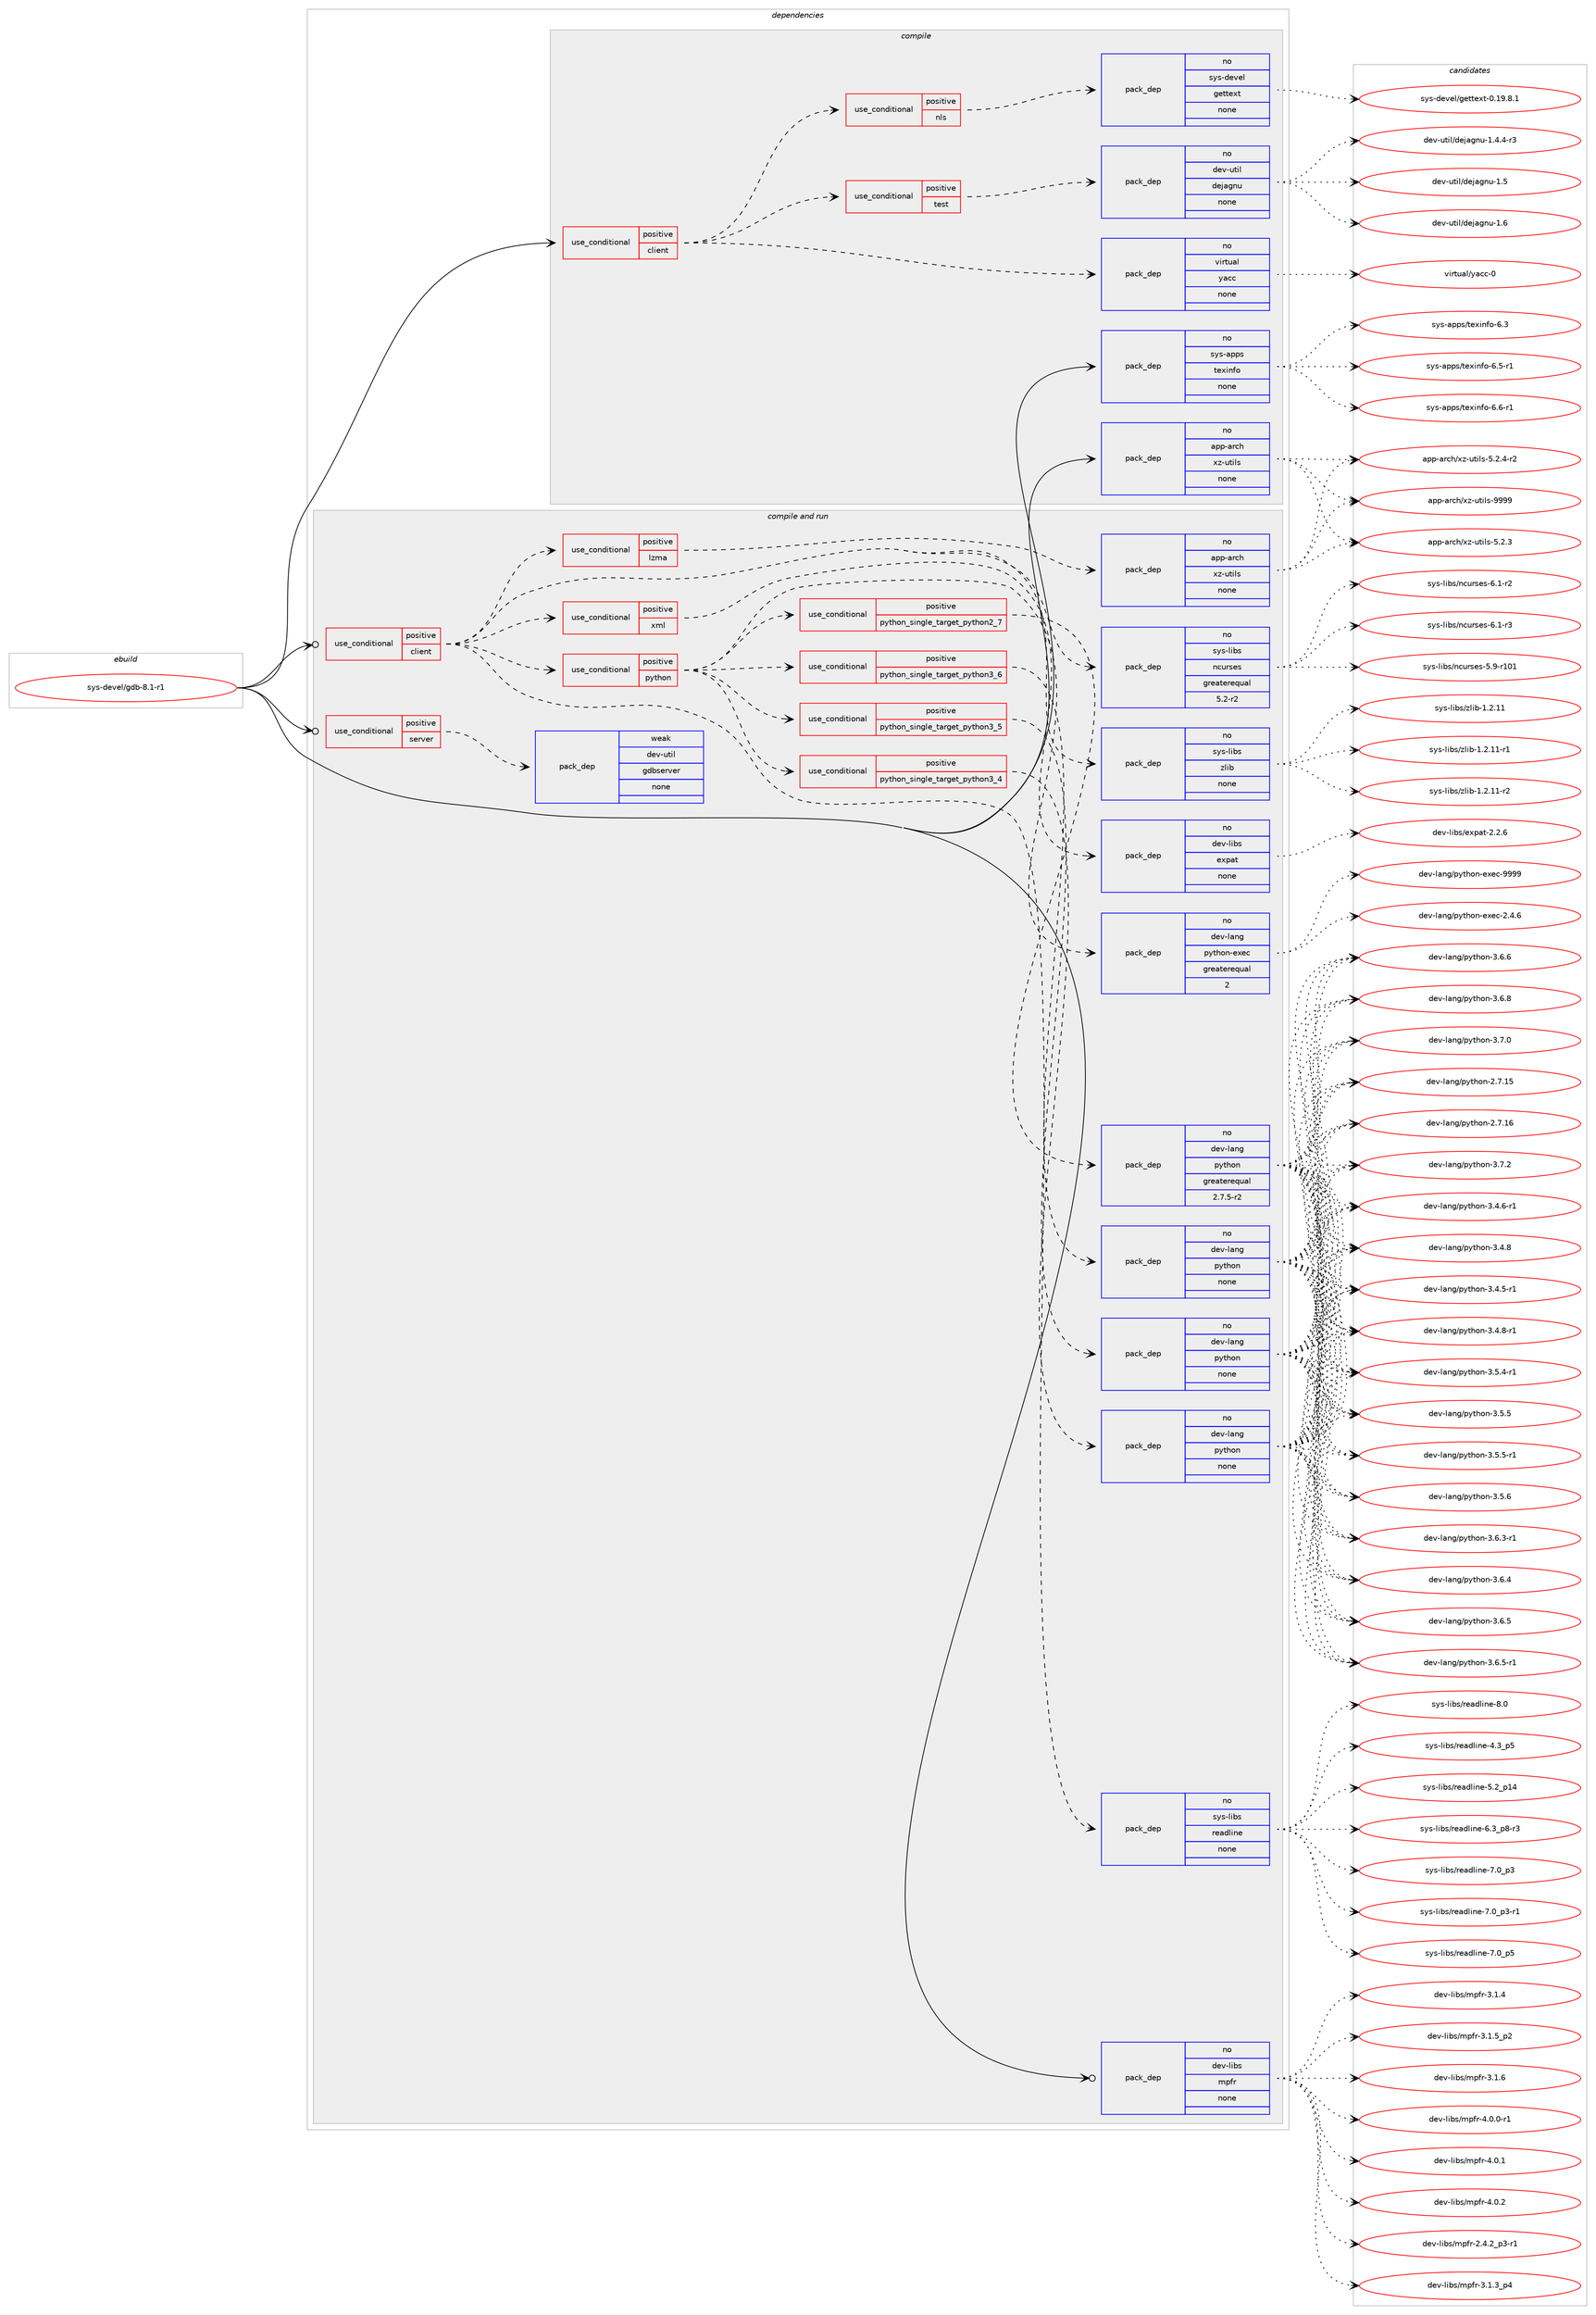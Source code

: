 digraph prolog {

# *************
# Graph options
# *************

newrank=true;
concentrate=true;
compound=true;
graph [rankdir=LR,fontname=Helvetica,fontsize=10,ranksep=1.5];#, ranksep=2.5, nodesep=0.2];
edge  [arrowhead=vee];
node  [fontname=Helvetica,fontsize=10];

# **********
# The ebuild
# **********

subgraph cluster_leftcol {
color=gray;
rank=same;
label=<<i>ebuild</i>>;
id [label="sys-devel/gdb-8.1-r1", color=red, width=4, href="../sys-devel/gdb-8.1-r1.svg"];
}

# ****************
# The dependencies
# ****************

subgraph cluster_midcol {
color=gray;
label=<<i>dependencies</i>>;
subgraph cluster_compile {
fillcolor="#eeeeee";
style=filled;
label=<<i>compile</i>>;
subgraph cond459811 {
dependency1728518 [label=<<TABLE BORDER="0" CELLBORDER="1" CELLSPACING="0" CELLPADDING="4"><TR><TD ROWSPAN="3" CELLPADDING="10">use_conditional</TD></TR><TR><TD>positive</TD></TR><TR><TD>client</TD></TR></TABLE>>, shape=none, color=red];
subgraph pack1240393 {
dependency1728519 [label=<<TABLE BORDER="0" CELLBORDER="1" CELLSPACING="0" CELLPADDING="4" WIDTH="220"><TR><TD ROWSPAN="6" CELLPADDING="30">pack_dep</TD></TR><TR><TD WIDTH="110">no</TD></TR><TR><TD>virtual</TD></TR><TR><TD>yacc</TD></TR><TR><TD>none</TD></TR><TR><TD></TD></TR></TABLE>>, shape=none, color=blue];
}
dependency1728518:e -> dependency1728519:w [weight=20,style="dashed",arrowhead="vee"];
subgraph cond459812 {
dependency1728520 [label=<<TABLE BORDER="0" CELLBORDER="1" CELLSPACING="0" CELLPADDING="4"><TR><TD ROWSPAN="3" CELLPADDING="10">use_conditional</TD></TR><TR><TD>positive</TD></TR><TR><TD>test</TD></TR></TABLE>>, shape=none, color=red];
subgraph pack1240394 {
dependency1728521 [label=<<TABLE BORDER="0" CELLBORDER="1" CELLSPACING="0" CELLPADDING="4" WIDTH="220"><TR><TD ROWSPAN="6" CELLPADDING="30">pack_dep</TD></TR><TR><TD WIDTH="110">no</TD></TR><TR><TD>dev-util</TD></TR><TR><TD>dejagnu</TD></TR><TR><TD>none</TD></TR><TR><TD></TD></TR></TABLE>>, shape=none, color=blue];
}
dependency1728520:e -> dependency1728521:w [weight=20,style="dashed",arrowhead="vee"];
}
dependency1728518:e -> dependency1728520:w [weight=20,style="dashed",arrowhead="vee"];
subgraph cond459813 {
dependency1728522 [label=<<TABLE BORDER="0" CELLBORDER="1" CELLSPACING="0" CELLPADDING="4"><TR><TD ROWSPAN="3" CELLPADDING="10">use_conditional</TD></TR><TR><TD>positive</TD></TR><TR><TD>nls</TD></TR></TABLE>>, shape=none, color=red];
subgraph pack1240395 {
dependency1728523 [label=<<TABLE BORDER="0" CELLBORDER="1" CELLSPACING="0" CELLPADDING="4" WIDTH="220"><TR><TD ROWSPAN="6" CELLPADDING="30">pack_dep</TD></TR><TR><TD WIDTH="110">no</TD></TR><TR><TD>sys-devel</TD></TR><TR><TD>gettext</TD></TR><TR><TD>none</TD></TR><TR><TD></TD></TR></TABLE>>, shape=none, color=blue];
}
dependency1728522:e -> dependency1728523:w [weight=20,style="dashed",arrowhead="vee"];
}
dependency1728518:e -> dependency1728522:w [weight=20,style="dashed",arrowhead="vee"];
}
id:e -> dependency1728518:w [weight=20,style="solid",arrowhead="vee"];
subgraph pack1240396 {
dependency1728524 [label=<<TABLE BORDER="0" CELLBORDER="1" CELLSPACING="0" CELLPADDING="4" WIDTH="220"><TR><TD ROWSPAN="6" CELLPADDING="30">pack_dep</TD></TR><TR><TD WIDTH="110">no</TD></TR><TR><TD>app-arch</TD></TR><TR><TD>xz-utils</TD></TR><TR><TD>none</TD></TR><TR><TD></TD></TR></TABLE>>, shape=none, color=blue];
}
id:e -> dependency1728524:w [weight=20,style="solid",arrowhead="vee"];
subgraph pack1240397 {
dependency1728525 [label=<<TABLE BORDER="0" CELLBORDER="1" CELLSPACING="0" CELLPADDING="4" WIDTH="220"><TR><TD ROWSPAN="6" CELLPADDING="30">pack_dep</TD></TR><TR><TD WIDTH="110">no</TD></TR><TR><TD>sys-apps</TD></TR><TR><TD>texinfo</TD></TR><TR><TD>none</TD></TR><TR><TD></TD></TR></TABLE>>, shape=none, color=blue];
}
id:e -> dependency1728525:w [weight=20,style="solid",arrowhead="vee"];
}
subgraph cluster_compileandrun {
fillcolor="#eeeeee";
style=filled;
label=<<i>compile and run</i>>;
subgraph cond459814 {
dependency1728526 [label=<<TABLE BORDER="0" CELLBORDER="1" CELLSPACING="0" CELLPADDING="4"><TR><TD ROWSPAN="3" CELLPADDING="10">use_conditional</TD></TR><TR><TD>positive</TD></TR><TR><TD>client</TD></TR></TABLE>>, shape=none, color=red];
subgraph pack1240398 {
dependency1728527 [label=<<TABLE BORDER="0" CELLBORDER="1" CELLSPACING="0" CELLPADDING="4" WIDTH="220"><TR><TD ROWSPAN="6" CELLPADDING="30">pack_dep</TD></TR><TR><TD WIDTH="110">no</TD></TR><TR><TD>sys-libs</TD></TR><TR><TD>ncurses</TD></TR><TR><TD>greaterequal</TD></TR><TR><TD>5.2-r2</TD></TR></TABLE>>, shape=none, color=blue];
}
dependency1728526:e -> dependency1728527:w [weight=20,style="dashed",arrowhead="vee"];
subgraph pack1240399 {
dependency1728528 [label=<<TABLE BORDER="0" CELLBORDER="1" CELLSPACING="0" CELLPADDING="4" WIDTH="220"><TR><TD ROWSPAN="6" CELLPADDING="30">pack_dep</TD></TR><TR><TD WIDTH="110">no</TD></TR><TR><TD>sys-libs</TD></TR><TR><TD>readline</TD></TR><TR><TD>none</TD></TR><TR><TD></TD></TR></TABLE>>, shape=none, color=blue];
}
dependency1728526:e -> dependency1728528:w [weight=20,style="dashed",arrowhead="vee"];
subgraph cond459815 {
dependency1728529 [label=<<TABLE BORDER="0" CELLBORDER="1" CELLSPACING="0" CELLPADDING="4"><TR><TD ROWSPAN="3" CELLPADDING="10">use_conditional</TD></TR><TR><TD>positive</TD></TR><TR><TD>lzma</TD></TR></TABLE>>, shape=none, color=red];
subgraph pack1240400 {
dependency1728530 [label=<<TABLE BORDER="0" CELLBORDER="1" CELLSPACING="0" CELLPADDING="4" WIDTH="220"><TR><TD ROWSPAN="6" CELLPADDING="30">pack_dep</TD></TR><TR><TD WIDTH="110">no</TD></TR><TR><TD>app-arch</TD></TR><TR><TD>xz-utils</TD></TR><TR><TD>none</TD></TR><TR><TD></TD></TR></TABLE>>, shape=none, color=blue];
}
dependency1728529:e -> dependency1728530:w [weight=20,style="dashed",arrowhead="vee"];
}
dependency1728526:e -> dependency1728529:w [weight=20,style="dashed",arrowhead="vee"];
subgraph cond459816 {
dependency1728531 [label=<<TABLE BORDER="0" CELLBORDER="1" CELLSPACING="0" CELLPADDING="4"><TR><TD ROWSPAN="3" CELLPADDING="10">use_conditional</TD></TR><TR><TD>positive</TD></TR><TR><TD>python</TD></TR></TABLE>>, shape=none, color=red];
subgraph cond459817 {
dependency1728532 [label=<<TABLE BORDER="0" CELLBORDER="1" CELLSPACING="0" CELLPADDING="4"><TR><TD ROWSPAN="3" CELLPADDING="10">use_conditional</TD></TR><TR><TD>positive</TD></TR><TR><TD>python_single_target_python2_7</TD></TR></TABLE>>, shape=none, color=red];
subgraph pack1240401 {
dependency1728533 [label=<<TABLE BORDER="0" CELLBORDER="1" CELLSPACING="0" CELLPADDING="4" WIDTH="220"><TR><TD ROWSPAN="6" CELLPADDING="30">pack_dep</TD></TR><TR><TD WIDTH="110">no</TD></TR><TR><TD>dev-lang</TD></TR><TR><TD>python</TD></TR><TR><TD>greaterequal</TD></TR><TR><TD>2.7.5-r2</TD></TR></TABLE>>, shape=none, color=blue];
}
dependency1728532:e -> dependency1728533:w [weight=20,style="dashed",arrowhead="vee"];
}
dependency1728531:e -> dependency1728532:w [weight=20,style="dashed",arrowhead="vee"];
subgraph cond459818 {
dependency1728534 [label=<<TABLE BORDER="0" CELLBORDER="1" CELLSPACING="0" CELLPADDING="4"><TR><TD ROWSPAN="3" CELLPADDING="10">use_conditional</TD></TR><TR><TD>positive</TD></TR><TR><TD>python_single_target_python3_4</TD></TR></TABLE>>, shape=none, color=red];
subgraph pack1240402 {
dependency1728535 [label=<<TABLE BORDER="0" CELLBORDER="1" CELLSPACING="0" CELLPADDING="4" WIDTH="220"><TR><TD ROWSPAN="6" CELLPADDING="30">pack_dep</TD></TR><TR><TD WIDTH="110">no</TD></TR><TR><TD>dev-lang</TD></TR><TR><TD>python</TD></TR><TR><TD>none</TD></TR><TR><TD></TD></TR></TABLE>>, shape=none, color=blue];
}
dependency1728534:e -> dependency1728535:w [weight=20,style="dashed",arrowhead="vee"];
}
dependency1728531:e -> dependency1728534:w [weight=20,style="dashed",arrowhead="vee"];
subgraph cond459819 {
dependency1728536 [label=<<TABLE BORDER="0" CELLBORDER="1" CELLSPACING="0" CELLPADDING="4"><TR><TD ROWSPAN="3" CELLPADDING="10">use_conditional</TD></TR><TR><TD>positive</TD></TR><TR><TD>python_single_target_python3_5</TD></TR></TABLE>>, shape=none, color=red];
subgraph pack1240403 {
dependency1728537 [label=<<TABLE BORDER="0" CELLBORDER="1" CELLSPACING="0" CELLPADDING="4" WIDTH="220"><TR><TD ROWSPAN="6" CELLPADDING="30">pack_dep</TD></TR><TR><TD WIDTH="110">no</TD></TR><TR><TD>dev-lang</TD></TR><TR><TD>python</TD></TR><TR><TD>none</TD></TR><TR><TD></TD></TR></TABLE>>, shape=none, color=blue];
}
dependency1728536:e -> dependency1728537:w [weight=20,style="dashed",arrowhead="vee"];
}
dependency1728531:e -> dependency1728536:w [weight=20,style="dashed",arrowhead="vee"];
subgraph cond459820 {
dependency1728538 [label=<<TABLE BORDER="0" CELLBORDER="1" CELLSPACING="0" CELLPADDING="4"><TR><TD ROWSPAN="3" CELLPADDING="10">use_conditional</TD></TR><TR><TD>positive</TD></TR><TR><TD>python_single_target_python3_6</TD></TR></TABLE>>, shape=none, color=red];
subgraph pack1240404 {
dependency1728539 [label=<<TABLE BORDER="0" CELLBORDER="1" CELLSPACING="0" CELLPADDING="4" WIDTH="220"><TR><TD ROWSPAN="6" CELLPADDING="30">pack_dep</TD></TR><TR><TD WIDTH="110">no</TD></TR><TR><TD>dev-lang</TD></TR><TR><TD>python</TD></TR><TR><TD>none</TD></TR><TR><TD></TD></TR></TABLE>>, shape=none, color=blue];
}
dependency1728538:e -> dependency1728539:w [weight=20,style="dashed",arrowhead="vee"];
}
dependency1728531:e -> dependency1728538:w [weight=20,style="dashed",arrowhead="vee"];
subgraph pack1240405 {
dependency1728540 [label=<<TABLE BORDER="0" CELLBORDER="1" CELLSPACING="0" CELLPADDING="4" WIDTH="220"><TR><TD ROWSPAN="6" CELLPADDING="30">pack_dep</TD></TR><TR><TD WIDTH="110">no</TD></TR><TR><TD>dev-lang</TD></TR><TR><TD>python-exec</TD></TR><TR><TD>greaterequal</TD></TR><TR><TD>2</TD></TR></TABLE>>, shape=none, color=blue];
}
dependency1728531:e -> dependency1728540:w [weight=20,style="dashed",arrowhead="vee"];
}
dependency1728526:e -> dependency1728531:w [weight=20,style="dashed",arrowhead="vee"];
subgraph cond459821 {
dependency1728541 [label=<<TABLE BORDER="0" CELLBORDER="1" CELLSPACING="0" CELLPADDING="4"><TR><TD ROWSPAN="3" CELLPADDING="10">use_conditional</TD></TR><TR><TD>positive</TD></TR><TR><TD>xml</TD></TR></TABLE>>, shape=none, color=red];
subgraph pack1240406 {
dependency1728542 [label=<<TABLE BORDER="0" CELLBORDER="1" CELLSPACING="0" CELLPADDING="4" WIDTH="220"><TR><TD ROWSPAN="6" CELLPADDING="30">pack_dep</TD></TR><TR><TD WIDTH="110">no</TD></TR><TR><TD>dev-libs</TD></TR><TR><TD>expat</TD></TR><TR><TD>none</TD></TR><TR><TD></TD></TR></TABLE>>, shape=none, color=blue];
}
dependency1728541:e -> dependency1728542:w [weight=20,style="dashed",arrowhead="vee"];
}
dependency1728526:e -> dependency1728541:w [weight=20,style="dashed",arrowhead="vee"];
subgraph pack1240407 {
dependency1728543 [label=<<TABLE BORDER="0" CELLBORDER="1" CELLSPACING="0" CELLPADDING="4" WIDTH="220"><TR><TD ROWSPAN="6" CELLPADDING="30">pack_dep</TD></TR><TR><TD WIDTH="110">no</TD></TR><TR><TD>sys-libs</TD></TR><TR><TD>zlib</TD></TR><TR><TD>none</TD></TR><TR><TD></TD></TR></TABLE>>, shape=none, color=blue];
}
dependency1728526:e -> dependency1728543:w [weight=20,style="dashed",arrowhead="vee"];
}
id:e -> dependency1728526:w [weight=20,style="solid",arrowhead="odotvee"];
subgraph cond459822 {
dependency1728544 [label=<<TABLE BORDER="0" CELLBORDER="1" CELLSPACING="0" CELLPADDING="4"><TR><TD ROWSPAN="3" CELLPADDING="10">use_conditional</TD></TR><TR><TD>positive</TD></TR><TR><TD>server</TD></TR></TABLE>>, shape=none, color=red];
subgraph pack1240408 {
dependency1728545 [label=<<TABLE BORDER="0" CELLBORDER="1" CELLSPACING="0" CELLPADDING="4" WIDTH="220"><TR><TD ROWSPAN="6" CELLPADDING="30">pack_dep</TD></TR><TR><TD WIDTH="110">weak</TD></TR><TR><TD>dev-util</TD></TR><TR><TD>gdbserver</TD></TR><TR><TD>none</TD></TR><TR><TD></TD></TR></TABLE>>, shape=none, color=blue];
}
dependency1728544:e -> dependency1728545:w [weight=20,style="dashed",arrowhead="vee"];
}
id:e -> dependency1728544:w [weight=20,style="solid",arrowhead="odotvee"];
subgraph pack1240409 {
dependency1728546 [label=<<TABLE BORDER="0" CELLBORDER="1" CELLSPACING="0" CELLPADDING="4" WIDTH="220"><TR><TD ROWSPAN="6" CELLPADDING="30">pack_dep</TD></TR><TR><TD WIDTH="110">no</TD></TR><TR><TD>dev-libs</TD></TR><TR><TD>mpfr</TD></TR><TR><TD>none</TD></TR><TR><TD></TD></TR></TABLE>>, shape=none, color=blue];
}
id:e -> dependency1728546:w [weight=20,style="solid",arrowhead="odotvee"];
}
subgraph cluster_run {
fillcolor="#eeeeee";
style=filled;
label=<<i>run</i>>;
}
}

# **************
# The candidates
# **************

subgraph cluster_choices {
rank=same;
color=gray;
label=<<i>candidates</i>>;

subgraph choice1240393 {
color=black;
nodesep=1;
choice11810511411611797108471219799994548 [label="virtual/yacc-0", color=red, width=4,href="../virtual/yacc-0.svg"];
dependency1728519:e -> choice11810511411611797108471219799994548:w [style=dotted,weight="100"];
}
subgraph choice1240394 {
color=black;
nodesep=1;
choice1001011184511711610510847100101106971031101174549465246524511451 [label="dev-util/dejagnu-1.4.4-r3", color=red, width=4,href="../dev-util/dejagnu-1.4.4-r3.svg"];
choice10010111845117116105108471001011069710311011745494653 [label="dev-util/dejagnu-1.5", color=red, width=4,href="../dev-util/dejagnu-1.5.svg"];
choice10010111845117116105108471001011069710311011745494654 [label="dev-util/dejagnu-1.6", color=red, width=4,href="../dev-util/dejagnu-1.6.svg"];
dependency1728521:e -> choice1001011184511711610510847100101106971031101174549465246524511451:w [style=dotted,weight="100"];
dependency1728521:e -> choice10010111845117116105108471001011069710311011745494653:w [style=dotted,weight="100"];
dependency1728521:e -> choice10010111845117116105108471001011069710311011745494654:w [style=dotted,weight="100"];
}
subgraph choice1240395 {
color=black;
nodesep=1;
choice1151211154510010111810110847103101116116101120116454846495746564649 [label="sys-devel/gettext-0.19.8.1", color=red, width=4,href="../sys-devel/gettext-0.19.8.1.svg"];
dependency1728523:e -> choice1151211154510010111810110847103101116116101120116454846495746564649:w [style=dotted,weight="100"];
}
subgraph choice1240396 {
color=black;
nodesep=1;
choice971121124597114991044712012245117116105108115455346504651 [label="app-arch/xz-utils-5.2.3", color=red, width=4,href="../app-arch/xz-utils-5.2.3.svg"];
choice9711211245971149910447120122451171161051081154553465046524511450 [label="app-arch/xz-utils-5.2.4-r2", color=red, width=4,href="../app-arch/xz-utils-5.2.4-r2.svg"];
choice9711211245971149910447120122451171161051081154557575757 [label="app-arch/xz-utils-9999", color=red, width=4,href="../app-arch/xz-utils-9999.svg"];
dependency1728524:e -> choice971121124597114991044712012245117116105108115455346504651:w [style=dotted,weight="100"];
dependency1728524:e -> choice9711211245971149910447120122451171161051081154553465046524511450:w [style=dotted,weight="100"];
dependency1728524:e -> choice9711211245971149910447120122451171161051081154557575757:w [style=dotted,weight="100"];
}
subgraph choice1240397 {
color=black;
nodesep=1;
choice11512111545971121121154711610112010511010211145544651 [label="sys-apps/texinfo-6.3", color=red, width=4,href="../sys-apps/texinfo-6.3.svg"];
choice115121115459711211211547116101120105110102111455446534511449 [label="sys-apps/texinfo-6.5-r1", color=red, width=4,href="../sys-apps/texinfo-6.5-r1.svg"];
choice115121115459711211211547116101120105110102111455446544511449 [label="sys-apps/texinfo-6.6-r1", color=red, width=4,href="../sys-apps/texinfo-6.6-r1.svg"];
dependency1728525:e -> choice11512111545971121121154711610112010511010211145544651:w [style=dotted,weight="100"];
dependency1728525:e -> choice115121115459711211211547116101120105110102111455446534511449:w [style=dotted,weight="100"];
dependency1728525:e -> choice115121115459711211211547116101120105110102111455446544511449:w [style=dotted,weight="100"];
}
subgraph choice1240398 {
color=black;
nodesep=1;
choice115121115451081059811547110991171141151011154553465745114494849 [label="sys-libs/ncurses-5.9-r101", color=red, width=4,href="../sys-libs/ncurses-5.9-r101.svg"];
choice11512111545108105981154711099117114115101115455446494511450 [label="sys-libs/ncurses-6.1-r2", color=red, width=4,href="../sys-libs/ncurses-6.1-r2.svg"];
choice11512111545108105981154711099117114115101115455446494511451 [label="sys-libs/ncurses-6.1-r3", color=red, width=4,href="../sys-libs/ncurses-6.1-r3.svg"];
dependency1728527:e -> choice115121115451081059811547110991171141151011154553465745114494849:w [style=dotted,weight="100"];
dependency1728527:e -> choice11512111545108105981154711099117114115101115455446494511450:w [style=dotted,weight="100"];
dependency1728527:e -> choice11512111545108105981154711099117114115101115455446494511451:w [style=dotted,weight="100"];
}
subgraph choice1240399 {
color=black;
nodesep=1;
choice11512111545108105981154711410197100108105110101455246519511253 [label="sys-libs/readline-4.3_p5", color=red, width=4,href="../sys-libs/readline-4.3_p5.svg"];
choice1151211154510810598115471141019710010810511010145534650951124952 [label="sys-libs/readline-5.2_p14", color=red, width=4,href="../sys-libs/readline-5.2_p14.svg"];
choice115121115451081059811547114101971001081051101014554465195112564511451 [label="sys-libs/readline-6.3_p8-r3", color=red, width=4,href="../sys-libs/readline-6.3_p8-r3.svg"];
choice11512111545108105981154711410197100108105110101455546489511251 [label="sys-libs/readline-7.0_p3", color=red, width=4,href="../sys-libs/readline-7.0_p3.svg"];
choice115121115451081059811547114101971001081051101014555464895112514511449 [label="sys-libs/readline-7.0_p3-r1", color=red, width=4,href="../sys-libs/readline-7.0_p3-r1.svg"];
choice11512111545108105981154711410197100108105110101455546489511253 [label="sys-libs/readline-7.0_p5", color=red, width=4,href="../sys-libs/readline-7.0_p5.svg"];
choice1151211154510810598115471141019710010810511010145564648 [label="sys-libs/readline-8.0", color=red, width=4,href="../sys-libs/readline-8.0.svg"];
dependency1728528:e -> choice11512111545108105981154711410197100108105110101455246519511253:w [style=dotted,weight="100"];
dependency1728528:e -> choice1151211154510810598115471141019710010810511010145534650951124952:w [style=dotted,weight="100"];
dependency1728528:e -> choice115121115451081059811547114101971001081051101014554465195112564511451:w [style=dotted,weight="100"];
dependency1728528:e -> choice11512111545108105981154711410197100108105110101455546489511251:w [style=dotted,weight="100"];
dependency1728528:e -> choice115121115451081059811547114101971001081051101014555464895112514511449:w [style=dotted,weight="100"];
dependency1728528:e -> choice11512111545108105981154711410197100108105110101455546489511253:w [style=dotted,weight="100"];
dependency1728528:e -> choice1151211154510810598115471141019710010810511010145564648:w [style=dotted,weight="100"];
}
subgraph choice1240400 {
color=black;
nodesep=1;
choice971121124597114991044712012245117116105108115455346504651 [label="app-arch/xz-utils-5.2.3", color=red, width=4,href="../app-arch/xz-utils-5.2.3.svg"];
choice9711211245971149910447120122451171161051081154553465046524511450 [label="app-arch/xz-utils-5.2.4-r2", color=red, width=4,href="../app-arch/xz-utils-5.2.4-r2.svg"];
choice9711211245971149910447120122451171161051081154557575757 [label="app-arch/xz-utils-9999", color=red, width=4,href="../app-arch/xz-utils-9999.svg"];
dependency1728530:e -> choice971121124597114991044712012245117116105108115455346504651:w [style=dotted,weight="100"];
dependency1728530:e -> choice9711211245971149910447120122451171161051081154553465046524511450:w [style=dotted,weight="100"];
dependency1728530:e -> choice9711211245971149910447120122451171161051081154557575757:w [style=dotted,weight="100"];
}
subgraph choice1240401 {
color=black;
nodesep=1;
choice10010111845108971101034711212111610411111045504655464953 [label="dev-lang/python-2.7.15", color=red, width=4,href="../dev-lang/python-2.7.15.svg"];
choice10010111845108971101034711212111610411111045504655464954 [label="dev-lang/python-2.7.16", color=red, width=4,href="../dev-lang/python-2.7.16.svg"];
choice1001011184510897110103471121211161041111104551465246534511449 [label="dev-lang/python-3.4.5-r1", color=red, width=4,href="../dev-lang/python-3.4.5-r1.svg"];
choice1001011184510897110103471121211161041111104551465246544511449 [label="dev-lang/python-3.4.6-r1", color=red, width=4,href="../dev-lang/python-3.4.6-r1.svg"];
choice100101118451089711010347112121116104111110455146524656 [label="dev-lang/python-3.4.8", color=red, width=4,href="../dev-lang/python-3.4.8.svg"];
choice1001011184510897110103471121211161041111104551465246564511449 [label="dev-lang/python-3.4.8-r1", color=red, width=4,href="../dev-lang/python-3.4.8-r1.svg"];
choice1001011184510897110103471121211161041111104551465346524511449 [label="dev-lang/python-3.5.4-r1", color=red, width=4,href="../dev-lang/python-3.5.4-r1.svg"];
choice100101118451089711010347112121116104111110455146534653 [label="dev-lang/python-3.5.5", color=red, width=4,href="../dev-lang/python-3.5.5.svg"];
choice1001011184510897110103471121211161041111104551465346534511449 [label="dev-lang/python-3.5.5-r1", color=red, width=4,href="../dev-lang/python-3.5.5-r1.svg"];
choice100101118451089711010347112121116104111110455146534654 [label="dev-lang/python-3.5.6", color=red, width=4,href="../dev-lang/python-3.5.6.svg"];
choice1001011184510897110103471121211161041111104551465446514511449 [label="dev-lang/python-3.6.3-r1", color=red, width=4,href="../dev-lang/python-3.6.3-r1.svg"];
choice100101118451089711010347112121116104111110455146544652 [label="dev-lang/python-3.6.4", color=red, width=4,href="../dev-lang/python-3.6.4.svg"];
choice100101118451089711010347112121116104111110455146544653 [label="dev-lang/python-3.6.5", color=red, width=4,href="../dev-lang/python-3.6.5.svg"];
choice1001011184510897110103471121211161041111104551465446534511449 [label="dev-lang/python-3.6.5-r1", color=red, width=4,href="../dev-lang/python-3.6.5-r1.svg"];
choice100101118451089711010347112121116104111110455146544654 [label="dev-lang/python-3.6.6", color=red, width=4,href="../dev-lang/python-3.6.6.svg"];
choice100101118451089711010347112121116104111110455146544656 [label="dev-lang/python-3.6.8", color=red, width=4,href="../dev-lang/python-3.6.8.svg"];
choice100101118451089711010347112121116104111110455146554648 [label="dev-lang/python-3.7.0", color=red, width=4,href="../dev-lang/python-3.7.0.svg"];
choice100101118451089711010347112121116104111110455146554650 [label="dev-lang/python-3.7.2", color=red, width=4,href="../dev-lang/python-3.7.2.svg"];
dependency1728533:e -> choice10010111845108971101034711212111610411111045504655464953:w [style=dotted,weight="100"];
dependency1728533:e -> choice10010111845108971101034711212111610411111045504655464954:w [style=dotted,weight="100"];
dependency1728533:e -> choice1001011184510897110103471121211161041111104551465246534511449:w [style=dotted,weight="100"];
dependency1728533:e -> choice1001011184510897110103471121211161041111104551465246544511449:w [style=dotted,weight="100"];
dependency1728533:e -> choice100101118451089711010347112121116104111110455146524656:w [style=dotted,weight="100"];
dependency1728533:e -> choice1001011184510897110103471121211161041111104551465246564511449:w [style=dotted,weight="100"];
dependency1728533:e -> choice1001011184510897110103471121211161041111104551465346524511449:w [style=dotted,weight="100"];
dependency1728533:e -> choice100101118451089711010347112121116104111110455146534653:w [style=dotted,weight="100"];
dependency1728533:e -> choice1001011184510897110103471121211161041111104551465346534511449:w [style=dotted,weight="100"];
dependency1728533:e -> choice100101118451089711010347112121116104111110455146534654:w [style=dotted,weight="100"];
dependency1728533:e -> choice1001011184510897110103471121211161041111104551465446514511449:w [style=dotted,weight="100"];
dependency1728533:e -> choice100101118451089711010347112121116104111110455146544652:w [style=dotted,weight="100"];
dependency1728533:e -> choice100101118451089711010347112121116104111110455146544653:w [style=dotted,weight="100"];
dependency1728533:e -> choice1001011184510897110103471121211161041111104551465446534511449:w [style=dotted,weight="100"];
dependency1728533:e -> choice100101118451089711010347112121116104111110455146544654:w [style=dotted,weight="100"];
dependency1728533:e -> choice100101118451089711010347112121116104111110455146544656:w [style=dotted,weight="100"];
dependency1728533:e -> choice100101118451089711010347112121116104111110455146554648:w [style=dotted,weight="100"];
dependency1728533:e -> choice100101118451089711010347112121116104111110455146554650:w [style=dotted,weight="100"];
}
subgraph choice1240402 {
color=black;
nodesep=1;
choice10010111845108971101034711212111610411111045504655464953 [label="dev-lang/python-2.7.15", color=red, width=4,href="../dev-lang/python-2.7.15.svg"];
choice10010111845108971101034711212111610411111045504655464954 [label="dev-lang/python-2.7.16", color=red, width=4,href="../dev-lang/python-2.7.16.svg"];
choice1001011184510897110103471121211161041111104551465246534511449 [label="dev-lang/python-3.4.5-r1", color=red, width=4,href="../dev-lang/python-3.4.5-r1.svg"];
choice1001011184510897110103471121211161041111104551465246544511449 [label="dev-lang/python-3.4.6-r1", color=red, width=4,href="../dev-lang/python-3.4.6-r1.svg"];
choice100101118451089711010347112121116104111110455146524656 [label="dev-lang/python-3.4.8", color=red, width=4,href="../dev-lang/python-3.4.8.svg"];
choice1001011184510897110103471121211161041111104551465246564511449 [label="dev-lang/python-3.4.8-r1", color=red, width=4,href="../dev-lang/python-3.4.8-r1.svg"];
choice1001011184510897110103471121211161041111104551465346524511449 [label="dev-lang/python-3.5.4-r1", color=red, width=4,href="../dev-lang/python-3.5.4-r1.svg"];
choice100101118451089711010347112121116104111110455146534653 [label="dev-lang/python-3.5.5", color=red, width=4,href="../dev-lang/python-3.5.5.svg"];
choice1001011184510897110103471121211161041111104551465346534511449 [label="dev-lang/python-3.5.5-r1", color=red, width=4,href="../dev-lang/python-3.5.5-r1.svg"];
choice100101118451089711010347112121116104111110455146534654 [label="dev-lang/python-3.5.6", color=red, width=4,href="../dev-lang/python-3.5.6.svg"];
choice1001011184510897110103471121211161041111104551465446514511449 [label="dev-lang/python-3.6.3-r1", color=red, width=4,href="../dev-lang/python-3.6.3-r1.svg"];
choice100101118451089711010347112121116104111110455146544652 [label="dev-lang/python-3.6.4", color=red, width=4,href="../dev-lang/python-3.6.4.svg"];
choice100101118451089711010347112121116104111110455146544653 [label="dev-lang/python-3.6.5", color=red, width=4,href="../dev-lang/python-3.6.5.svg"];
choice1001011184510897110103471121211161041111104551465446534511449 [label="dev-lang/python-3.6.5-r1", color=red, width=4,href="../dev-lang/python-3.6.5-r1.svg"];
choice100101118451089711010347112121116104111110455146544654 [label="dev-lang/python-3.6.6", color=red, width=4,href="../dev-lang/python-3.6.6.svg"];
choice100101118451089711010347112121116104111110455146544656 [label="dev-lang/python-3.6.8", color=red, width=4,href="../dev-lang/python-3.6.8.svg"];
choice100101118451089711010347112121116104111110455146554648 [label="dev-lang/python-3.7.0", color=red, width=4,href="../dev-lang/python-3.7.0.svg"];
choice100101118451089711010347112121116104111110455146554650 [label="dev-lang/python-3.7.2", color=red, width=4,href="../dev-lang/python-3.7.2.svg"];
dependency1728535:e -> choice10010111845108971101034711212111610411111045504655464953:w [style=dotted,weight="100"];
dependency1728535:e -> choice10010111845108971101034711212111610411111045504655464954:w [style=dotted,weight="100"];
dependency1728535:e -> choice1001011184510897110103471121211161041111104551465246534511449:w [style=dotted,weight="100"];
dependency1728535:e -> choice1001011184510897110103471121211161041111104551465246544511449:w [style=dotted,weight="100"];
dependency1728535:e -> choice100101118451089711010347112121116104111110455146524656:w [style=dotted,weight="100"];
dependency1728535:e -> choice1001011184510897110103471121211161041111104551465246564511449:w [style=dotted,weight="100"];
dependency1728535:e -> choice1001011184510897110103471121211161041111104551465346524511449:w [style=dotted,weight="100"];
dependency1728535:e -> choice100101118451089711010347112121116104111110455146534653:w [style=dotted,weight="100"];
dependency1728535:e -> choice1001011184510897110103471121211161041111104551465346534511449:w [style=dotted,weight="100"];
dependency1728535:e -> choice100101118451089711010347112121116104111110455146534654:w [style=dotted,weight="100"];
dependency1728535:e -> choice1001011184510897110103471121211161041111104551465446514511449:w [style=dotted,weight="100"];
dependency1728535:e -> choice100101118451089711010347112121116104111110455146544652:w [style=dotted,weight="100"];
dependency1728535:e -> choice100101118451089711010347112121116104111110455146544653:w [style=dotted,weight="100"];
dependency1728535:e -> choice1001011184510897110103471121211161041111104551465446534511449:w [style=dotted,weight="100"];
dependency1728535:e -> choice100101118451089711010347112121116104111110455146544654:w [style=dotted,weight="100"];
dependency1728535:e -> choice100101118451089711010347112121116104111110455146544656:w [style=dotted,weight="100"];
dependency1728535:e -> choice100101118451089711010347112121116104111110455146554648:w [style=dotted,weight="100"];
dependency1728535:e -> choice100101118451089711010347112121116104111110455146554650:w [style=dotted,weight="100"];
}
subgraph choice1240403 {
color=black;
nodesep=1;
choice10010111845108971101034711212111610411111045504655464953 [label="dev-lang/python-2.7.15", color=red, width=4,href="../dev-lang/python-2.7.15.svg"];
choice10010111845108971101034711212111610411111045504655464954 [label="dev-lang/python-2.7.16", color=red, width=4,href="../dev-lang/python-2.7.16.svg"];
choice1001011184510897110103471121211161041111104551465246534511449 [label="dev-lang/python-3.4.5-r1", color=red, width=4,href="../dev-lang/python-3.4.5-r1.svg"];
choice1001011184510897110103471121211161041111104551465246544511449 [label="dev-lang/python-3.4.6-r1", color=red, width=4,href="../dev-lang/python-3.4.6-r1.svg"];
choice100101118451089711010347112121116104111110455146524656 [label="dev-lang/python-3.4.8", color=red, width=4,href="../dev-lang/python-3.4.8.svg"];
choice1001011184510897110103471121211161041111104551465246564511449 [label="dev-lang/python-3.4.8-r1", color=red, width=4,href="../dev-lang/python-3.4.8-r1.svg"];
choice1001011184510897110103471121211161041111104551465346524511449 [label="dev-lang/python-3.5.4-r1", color=red, width=4,href="../dev-lang/python-3.5.4-r1.svg"];
choice100101118451089711010347112121116104111110455146534653 [label="dev-lang/python-3.5.5", color=red, width=4,href="../dev-lang/python-3.5.5.svg"];
choice1001011184510897110103471121211161041111104551465346534511449 [label="dev-lang/python-3.5.5-r1", color=red, width=4,href="../dev-lang/python-3.5.5-r1.svg"];
choice100101118451089711010347112121116104111110455146534654 [label="dev-lang/python-3.5.6", color=red, width=4,href="../dev-lang/python-3.5.6.svg"];
choice1001011184510897110103471121211161041111104551465446514511449 [label="dev-lang/python-3.6.3-r1", color=red, width=4,href="../dev-lang/python-3.6.3-r1.svg"];
choice100101118451089711010347112121116104111110455146544652 [label="dev-lang/python-3.6.4", color=red, width=4,href="../dev-lang/python-3.6.4.svg"];
choice100101118451089711010347112121116104111110455146544653 [label="dev-lang/python-3.6.5", color=red, width=4,href="../dev-lang/python-3.6.5.svg"];
choice1001011184510897110103471121211161041111104551465446534511449 [label="dev-lang/python-3.6.5-r1", color=red, width=4,href="../dev-lang/python-3.6.5-r1.svg"];
choice100101118451089711010347112121116104111110455146544654 [label="dev-lang/python-3.6.6", color=red, width=4,href="../dev-lang/python-3.6.6.svg"];
choice100101118451089711010347112121116104111110455146544656 [label="dev-lang/python-3.6.8", color=red, width=4,href="../dev-lang/python-3.6.8.svg"];
choice100101118451089711010347112121116104111110455146554648 [label="dev-lang/python-3.7.0", color=red, width=4,href="../dev-lang/python-3.7.0.svg"];
choice100101118451089711010347112121116104111110455146554650 [label="dev-lang/python-3.7.2", color=red, width=4,href="../dev-lang/python-3.7.2.svg"];
dependency1728537:e -> choice10010111845108971101034711212111610411111045504655464953:w [style=dotted,weight="100"];
dependency1728537:e -> choice10010111845108971101034711212111610411111045504655464954:w [style=dotted,weight="100"];
dependency1728537:e -> choice1001011184510897110103471121211161041111104551465246534511449:w [style=dotted,weight="100"];
dependency1728537:e -> choice1001011184510897110103471121211161041111104551465246544511449:w [style=dotted,weight="100"];
dependency1728537:e -> choice100101118451089711010347112121116104111110455146524656:w [style=dotted,weight="100"];
dependency1728537:e -> choice1001011184510897110103471121211161041111104551465246564511449:w [style=dotted,weight="100"];
dependency1728537:e -> choice1001011184510897110103471121211161041111104551465346524511449:w [style=dotted,weight="100"];
dependency1728537:e -> choice100101118451089711010347112121116104111110455146534653:w [style=dotted,weight="100"];
dependency1728537:e -> choice1001011184510897110103471121211161041111104551465346534511449:w [style=dotted,weight="100"];
dependency1728537:e -> choice100101118451089711010347112121116104111110455146534654:w [style=dotted,weight="100"];
dependency1728537:e -> choice1001011184510897110103471121211161041111104551465446514511449:w [style=dotted,weight="100"];
dependency1728537:e -> choice100101118451089711010347112121116104111110455146544652:w [style=dotted,weight="100"];
dependency1728537:e -> choice100101118451089711010347112121116104111110455146544653:w [style=dotted,weight="100"];
dependency1728537:e -> choice1001011184510897110103471121211161041111104551465446534511449:w [style=dotted,weight="100"];
dependency1728537:e -> choice100101118451089711010347112121116104111110455146544654:w [style=dotted,weight="100"];
dependency1728537:e -> choice100101118451089711010347112121116104111110455146544656:w [style=dotted,weight="100"];
dependency1728537:e -> choice100101118451089711010347112121116104111110455146554648:w [style=dotted,weight="100"];
dependency1728537:e -> choice100101118451089711010347112121116104111110455146554650:w [style=dotted,weight="100"];
}
subgraph choice1240404 {
color=black;
nodesep=1;
choice10010111845108971101034711212111610411111045504655464953 [label="dev-lang/python-2.7.15", color=red, width=4,href="../dev-lang/python-2.7.15.svg"];
choice10010111845108971101034711212111610411111045504655464954 [label="dev-lang/python-2.7.16", color=red, width=4,href="../dev-lang/python-2.7.16.svg"];
choice1001011184510897110103471121211161041111104551465246534511449 [label="dev-lang/python-3.4.5-r1", color=red, width=4,href="../dev-lang/python-3.4.5-r1.svg"];
choice1001011184510897110103471121211161041111104551465246544511449 [label="dev-lang/python-3.4.6-r1", color=red, width=4,href="../dev-lang/python-3.4.6-r1.svg"];
choice100101118451089711010347112121116104111110455146524656 [label="dev-lang/python-3.4.8", color=red, width=4,href="../dev-lang/python-3.4.8.svg"];
choice1001011184510897110103471121211161041111104551465246564511449 [label="dev-lang/python-3.4.8-r1", color=red, width=4,href="../dev-lang/python-3.4.8-r1.svg"];
choice1001011184510897110103471121211161041111104551465346524511449 [label="dev-lang/python-3.5.4-r1", color=red, width=4,href="../dev-lang/python-3.5.4-r1.svg"];
choice100101118451089711010347112121116104111110455146534653 [label="dev-lang/python-3.5.5", color=red, width=4,href="../dev-lang/python-3.5.5.svg"];
choice1001011184510897110103471121211161041111104551465346534511449 [label="dev-lang/python-3.5.5-r1", color=red, width=4,href="../dev-lang/python-3.5.5-r1.svg"];
choice100101118451089711010347112121116104111110455146534654 [label="dev-lang/python-3.5.6", color=red, width=4,href="../dev-lang/python-3.5.6.svg"];
choice1001011184510897110103471121211161041111104551465446514511449 [label="dev-lang/python-3.6.3-r1", color=red, width=4,href="../dev-lang/python-3.6.3-r1.svg"];
choice100101118451089711010347112121116104111110455146544652 [label="dev-lang/python-3.6.4", color=red, width=4,href="../dev-lang/python-3.6.4.svg"];
choice100101118451089711010347112121116104111110455146544653 [label="dev-lang/python-3.6.5", color=red, width=4,href="../dev-lang/python-3.6.5.svg"];
choice1001011184510897110103471121211161041111104551465446534511449 [label="dev-lang/python-3.6.5-r1", color=red, width=4,href="../dev-lang/python-3.6.5-r1.svg"];
choice100101118451089711010347112121116104111110455146544654 [label="dev-lang/python-3.6.6", color=red, width=4,href="../dev-lang/python-3.6.6.svg"];
choice100101118451089711010347112121116104111110455146544656 [label="dev-lang/python-3.6.8", color=red, width=4,href="../dev-lang/python-3.6.8.svg"];
choice100101118451089711010347112121116104111110455146554648 [label="dev-lang/python-3.7.0", color=red, width=4,href="../dev-lang/python-3.7.0.svg"];
choice100101118451089711010347112121116104111110455146554650 [label="dev-lang/python-3.7.2", color=red, width=4,href="../dev-lang/python-3.7.2.svg"];
dependency1728539:e -> choice10010111845108971101034711212111610411111045504655464953:w [style=dotted,weight="100"];
dependency1728539:e -> choice10010111845108971101034711212111610411111045504655464954:w [style=dotted,weight="100"];
dependency1728539:e -> choice1001011184510897110103471121211161041111104551465246534511449:w [style=dotted,weight="100"];
dependency1728539:e -> choice1001011184510897110103471121211161041111104551465246544511449:w [style=dotted,weight="100"];
dependency1728539:e -> choice100101118451089711010347112121116104111110455146524656:w [style=dotted,weight="100"];
dependency1728539:e -> choice1001011184510897110103471121211161041111104551465246564511449:w [style=dotted,weight="100"];
dependency1728539:e -> choice1001011184510897110103471121211161041111104551465346524511449:w [style=dotted,weight="100"];
dependency1728539:e -> choice100101118451089711010347112121116104111110455146534653:w [style=dotted,weight="100"];
dependency1728539:e -> choice1001011184510897110103471121211161041111104551465346534511449:w [style=dotted,weight="100"];
dependency1728539:e -> choice100101118451089711010347112121116104111110455146534654:w [style=dotted,weight="100"];
dependency1728539:e -> choice1001011184510897110103471121211161041111104551465446514511449:w [style=dotted,weight="100"];
dependency1728539:e -> choice100101118451089711010347112121116104111110455146544652:w [style=dotted,weight="100"];
dependency1728539:e -> choice100101118451089711010347112121116104111110455146544653:w [style=dotted,weight="100"];
dependency1728539:e -> choice1001011184510897110103471121211161041111104551465446534511449:w [style=dotted,weight="100"];
dependency1728539:e -> choice100101118451089711010347112121116104111110455146544654:w [style=dotted,weight="100"];
dependency1728539:e -> choice100101118451089711010347112121116104111110455146544656:w [style=dotted,weight="100"];
dependency1728539:e -> choice100101118451089711010347112121116104111110455146554648:w [style=dotted,weight="100"];
dependency1728539:e -> choice100101118451089711010347112121116104111110455146554650:w [style=dotted,weight="100"];
}
subgraph choice1240405 {
color=black;
nodesep=1;
choice1001011184510897110103471121211161041111104510112010199455046524654 [label="dev-lang/python-exec-2.4.6", color=red, width=4,href="../dev-lang/python-exec-2.4.6.svg"];
choice10010111845108971101034711212111610411111045101120101994557575757 [label="dev-lang/python-exec-9999", color=red, width=4,href="../dev-lang/python-exec-9999.svg"];
dependency1728540:e -> choice1001011184510897110103471121211161041111104510112010199455046524654:w [style=dotted,weight="100"];
dependency1728540:e -> choice10010111845108971101034711212111610411111045101120101994557575757:w [style=dotted,weight="100"];
}
subgraph choice1240406 {
color=black;
nodesep=1;
choice10010111845108105981154710112011297116455046504654 [label="dev-libs/expat-2.2.6", color=red, width=4,href="../dev-libs/expat-2.2.6.svg"];
dependency1728542:e -> choice10010111845108105981154710112011297116455046504654:w [style=dotted,weight="100"];
}
subgraph choice1240407 {
color=black;
nodesep=1;
choice1151211154510810598115471221081059845494650464949 [label="sys-libs/zlib-1.2.11", color=red, width=4,href="../sys-libs/zlib-1.2.11.svg"];
choice11512111545108105981154712210810598454946504649494511449 [label="sys-libs/zlib-1.2.11-r1", color=red, width=4,href="../sys-libs/zlib-1.2.11-r1.svg"];
choice11512111545108105981154712210810598454946504649494511450 [label="sys-libs/zlib-1.2.11-r2", color=red, width=4,href="../sys-libs/zlib-1.2.11-r2.svg"];
dependency1728543:e -> choice1151211154510810598115471221081059845494650464949:w [style=dotted,weight="100"];
dependency1728543:e -> choice11512111545108105981154712210810598454946504649494511449:w [style=dotted,weight="100"];
dependency1728543:e -> choice11512111545108105981154712210810598454946504649494511450:w [style=dotted,weight="100"];
}
subgraph choice1240408 {
color=black;
nodesep=1;
}
subgraph choice1240409 {
color=black;
nodesep=1;
choice10010111845108105981154710911210211445504652465095112514511449 [label="dev-libs/mpfr-2.4.2_p3-r1", color=red, width=4,href="../dev-libs/mpfr-2.4.2_p3-r1.svg"];
choice1001011184510810598115471091121021144551464946519511252 [label="dev-libs/mpfr-3.1.3_p4", color=red, width=4,href="../dev-libs/mpfr-3.1.3_p4.svg"];
choice100101118451081059811547109112102114455146494652 [label="dev-libs/mpfr-3.1.4", color=red, width=4,href="../dev-libs/mpfr-3.1.4.svg"];
choice1001011184510810598115471091121021144551464946539511250 [label="dev-libs/mpfr-3.1.5_p2", color=red, width=4,href="../dev-libs/mpfr-3.1.5_p2.svg"];
choice100101118451081059811547109112102114455146494654 [label="dev-libs/mpfr-3.1.6", color=red, width=4,href="../dev-libs/mpfr-3.1.6.svg"];
choice1001011184510810598115471091121021144552464846484511449 [label="dev-libs/mpfr-4.0.0-r1", color=red, width=4,href="../dev-libs/mpfr-4.0.0-r1.svg"];
choice100101118451081059811547109112102114455246484649 [label="dev-libs/mpfr-4.0.1", color=red, width=4,href="../dev-libs/mpfr-4.0.1.svg"];
choice100101118451081059811547109112102114455246484650 [label="dev-libs/mpfr-4.0.2", color=red, width=4,href="../dev-libs/mpfr-4.0.2.svg"];
dependency1728546:e -> choice10010111845108105981154710911210211445504652465095112514511449:w [style=dotted,weight="100"];
dependency1728546:e -> choice1001011184510810598115471091121021144551464946519511252:w [style=dotted,weight="100"];
dependency1728546:e -> choice100101118451081059811547109112102114455146494652:w [style=dotted,weight="100"];
dependency1728546:e -> choice1001011184510810598115471091121021144551464946539511250:w [style=dotted,weight="100"];
dependency1728546:e -> choice100101118451081059811547109112102114455146494654:w [style=dotted,weight="100"];
dependency1728546:e -> choice1001011184510810598115471091121021144552464846484511449:w [style=dotted,weight="100"];
dependency1728546:e -> choice100101118451081059811547109112102114455246484649:w [style=dotted,weight="100"];
dependency1728546:e -> choice100101118451081059811547109112102114455246484650:w [style=dotted,weight="100"];
}
}

}
